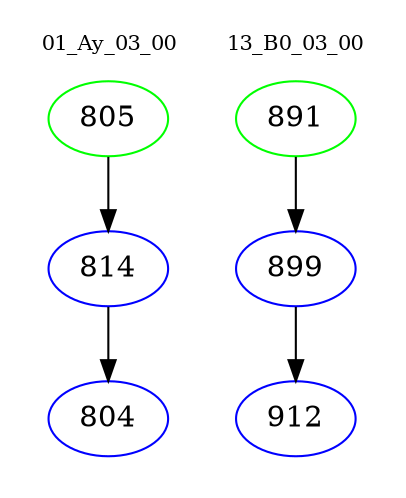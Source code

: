 digraph{
subgraph cluster_0 {
color = white
label = "01_Ay_03_00";
fontsize=10;
T0_805 [label="805", color="green"]
T0_805 -> T0_814 [color="black"]
T0_814 [label="814", color="blue"]
T0_814 -> T0_804 [color="black"]
T0_804 [label="804", color="blue"]
}
subgraph cluster_1 {
color = white
label = "13_B0_03_00";
fontsize=10;
T1_891 [label="891", color="green"]
T1_891 -> T1_899 [color="black"]
T1_899 [label="899", color="blue"]
T1_899 -> T1_912 [color="black"]
T1_912 [label="912", color="blue"]
}
}
